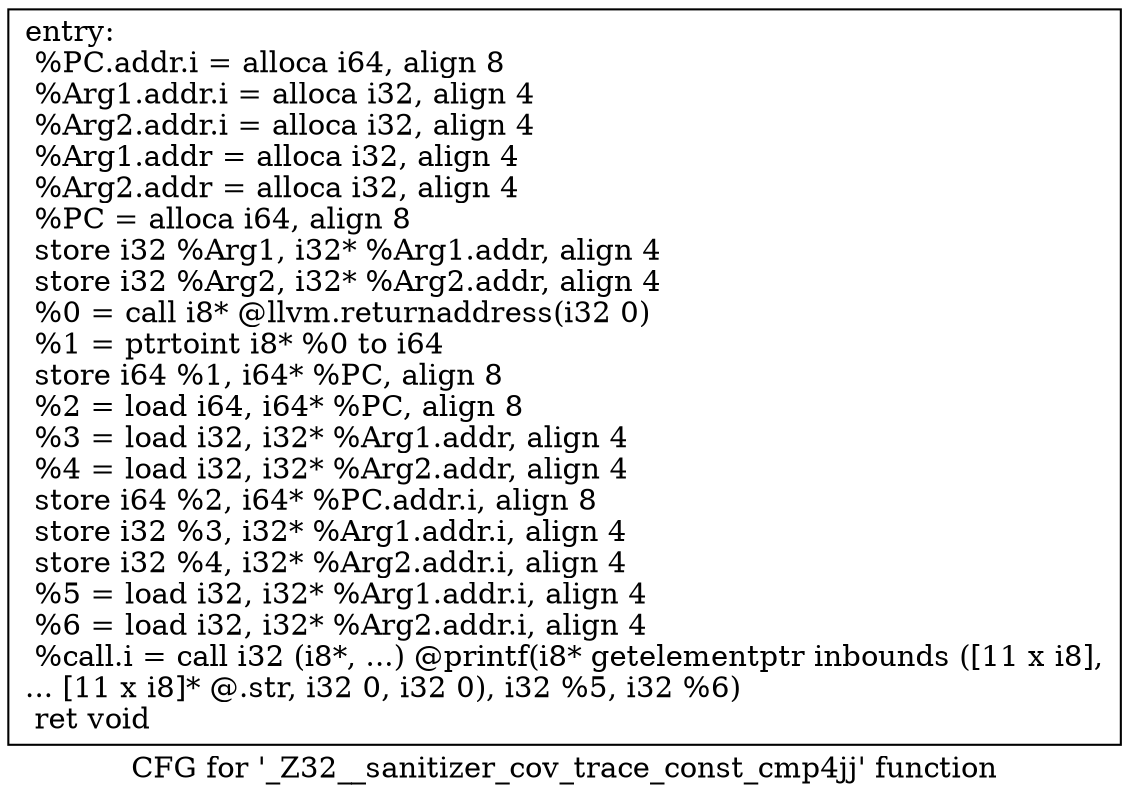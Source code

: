 digraph "CFG for '_Z32__sanitizer_cov_trace_const_cmp4jj' function" {
	label="CFG for '_Z32__sanitizer_cov_trace_const_cmp4jj' function";

	Node0x5e16a30 [shape=record,label="{entry:\l  %PC.addr.i = alloca i64, align 8\l  %Arg1.addr.i = alloca i32, align 4\l  %Arg2.addr.i = alloca i32, align 4\l  %Arg1.addr = alloca i32, align 4\l  %Arg2.addr = alloca i32, align 4\l  %PC = alloca i64, align 8\l  store i32 %Arg1, i32* %Arg1.addr, align 4\l  store i32 %Arg2, i32* %Arg2.addr, align 4\l  %0 = call i8* @llvm.returnaddress(i32 0)\l  %1 = ptrtoint i8* %0 to i64\l  store i64 %1, i64* %PC, align 8\l  %2 = load i64, i64* %PC, align 8\l  %3 = load i32, i32* %Arg1.addr, align 4\l  %4 = load i32, i32* %Arg2.addr, align 4\l  store i64 %2, i64* %PC.addr.i, align 8\l  store i32 %3, i32* %Arg1.addr.i, align 4\l  store i32 %4, i32* %Arg2.addr.i, align 4\l  %5 = load i32, i32* %Arg1.addr.i, align 4\l  %6 = load i32, i32* %Arg2.addr.i, align 4\l  %call.i = call i32 (i8*, ...) @printf(i8* getelementptr inbounds ([11 x i8],\l... [11 x i8]* @.str, i32 0, i32 0), i32 %5, i32 %6)\l  ret void\l}"];
}
